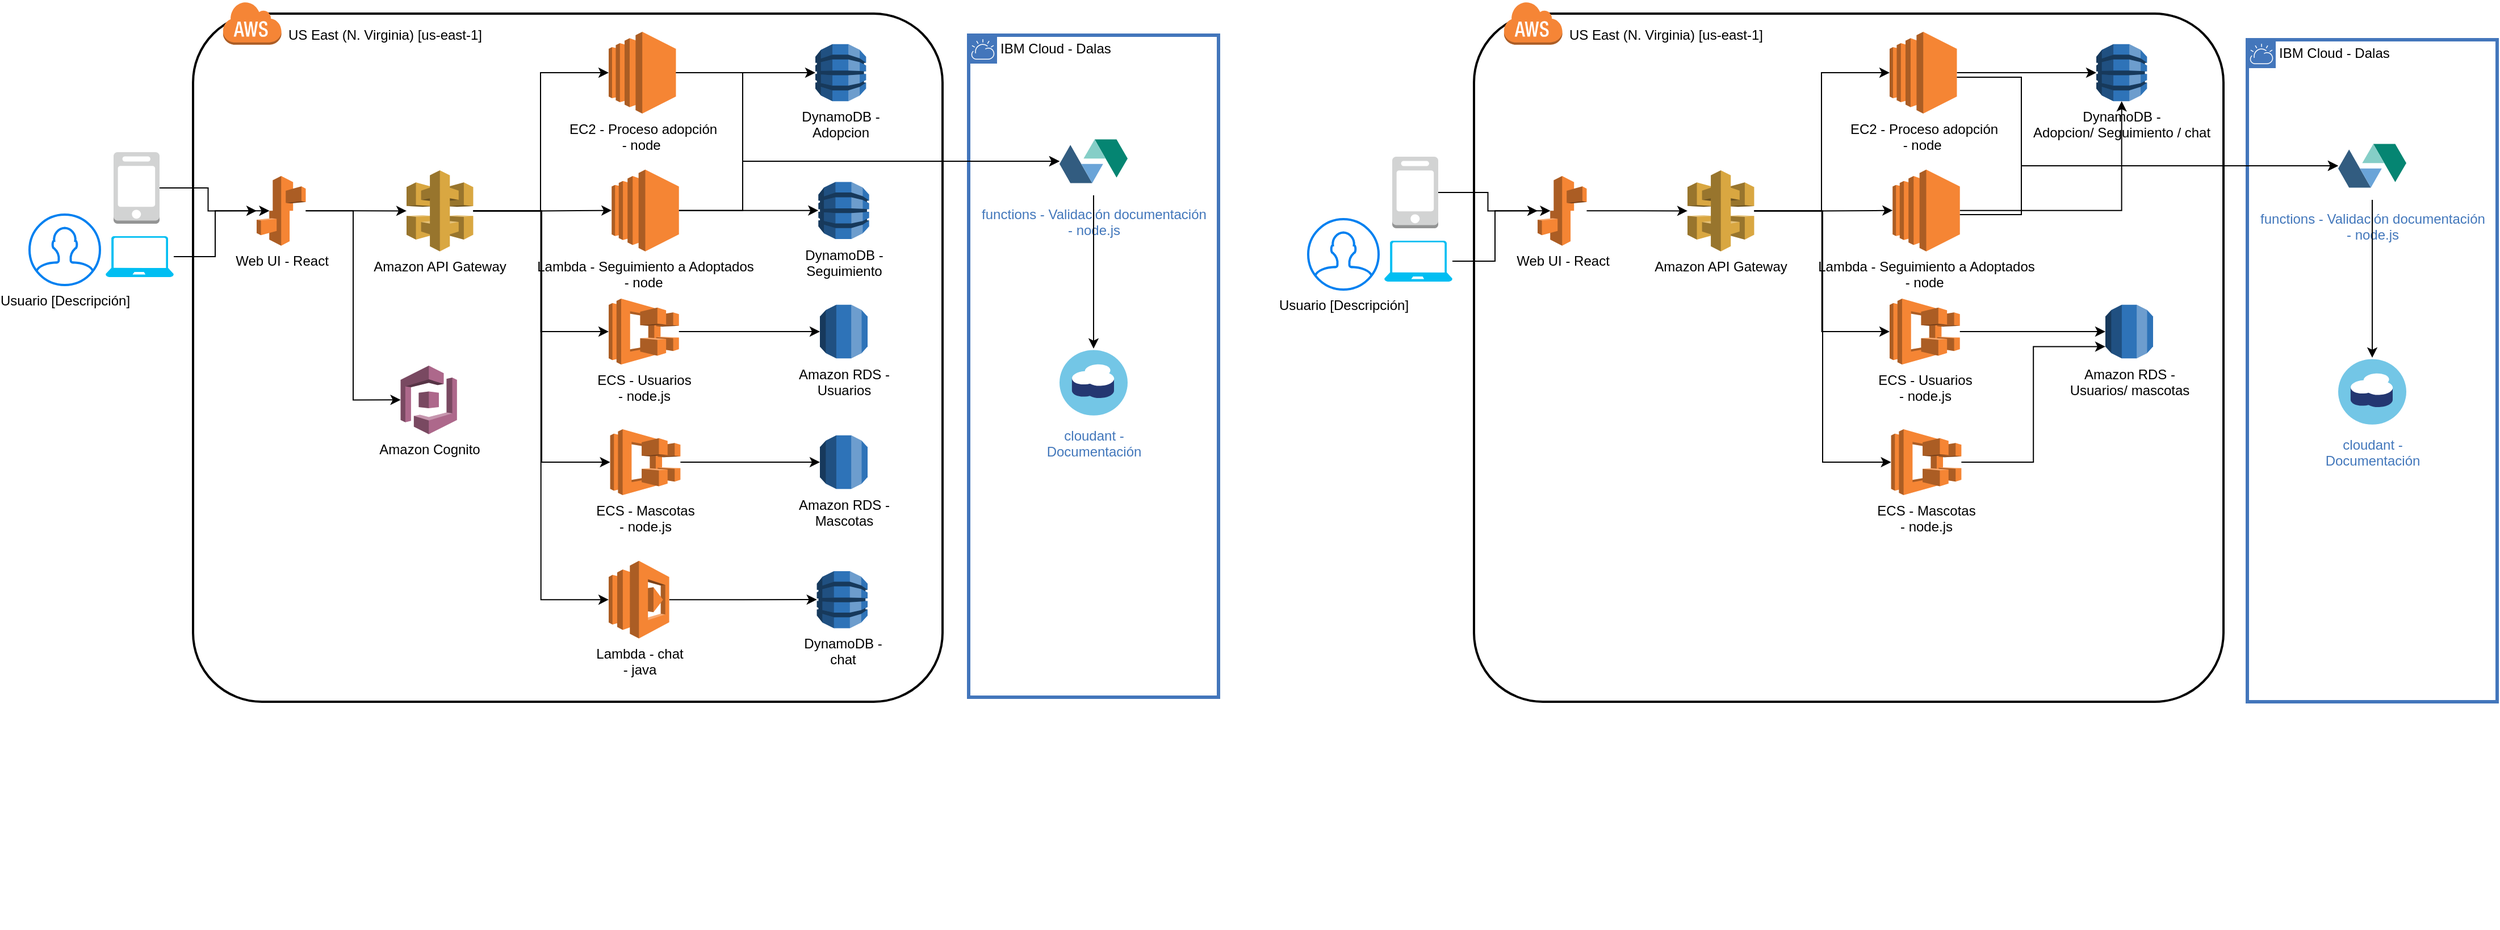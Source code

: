 <mxfile version="14.6.9" type="github">
  <diagram id="TSc8M2aQanpHi99RWJcm" name="Page-1">
    <mxGraphModel dx="1504" dy="682" grid="0" gridSize="10" guides="1" tooltips="1" connect="1" arrows="1" fold="1" page="1" pageScale="1" pageWidth="850" pageHeight="1100" math="0" shadow="0">
      <root>
        <mxCell id="0" />
        <mxCell id="1" parent="0" />
        <mxCell id="v8qC128liEodUwgJ5zLA-15" value="" style="group" parent="1" vertex="1" connectable="0">
          <mxGeometry x="185" y="39" width="660" height="817" as="geometry" />
        </mxCell>
        <mxCell id="v8qC128liEodUwgJ5zLA-13" value="" style="rounded=1;arcSize=10;dashed=0;fillColor=none;gradientColor=none;strokeWidth=2;" parent="v8qC128liEodUwgJ5zLA-15" vertex="1">
          <mxGeometry y="11" width="660" height="606" as="geometry" />
        </mxCell>
        <mxCell id="v8qC128liEodUwgJ5zLA-14" value="" style="dashed=0;html=1;shape=mxgraph.aws3.cloud;fillColor=#F58536;gradientColor=none;dashed=0;" parent="v8qC128liEodUwgJ5zLA-15" vertex="1">
          <mxGeometry x="26" width="51.82" height="38.35" as="geometry" />
        </mxCell>
        <mxCell id="v8qC128liEodUwgJ5zLA-16" value="US East (N. Virginia) [us-east-1]" style="text;whiteSpace=wrap;html=1;" parent="v8qC128liEodUwgJ5zLA-15" vertex="1">
          <mxGeometry x="81.822" y="15.765" width="219.197" height="28.153" as="geometry" />
        </mxCell>
        <mxCell id="v8qC128liEodUwgJ5zLA-21" value="DynamoDB - &lt;br&gt;chat" style="outlineConnect=0;dashed=0;verticalLabelPosition=bottom;verticalAlign=top;align=center;html=1;shape=mxgraph.aws3.dynamo_db;fillColor=#2E73B8;gradientColor=none;" parent="v8qC128liEodUwgJ5zLA-15" vertex="1">
          <mxGeometry x="549.337" y="501.948" width="44.684" height="50.274" as="geometry" />
        </mxCell>
        <mxCell id="v8qC128liEodUwgJ5zLA-22" value="Amazon RDS - &lt;br&gt;Usuarios" style="outlineConnect=0;dashed=0;verticalLabelPosition=bottom;verticalAlign=top;align=center;html=1;shape=mxgraph.aws3.rds;fillColor=#2E73B8;gradientColor=none;" parent="v8qC128liEodUwgJ5zLA-15" vertex="1">
          <mxGeometry x="552.007" y="267.373" width="42.009" height="47.258" as="geometry" />
        </mxCell>
        <mxCell id="v8qC128liEodUwgJ5zLA-44" style="edgeStyle=orthogonalEdgeStyle;rounded=0;orthogonalLoop=1;jettySize=auto;html=1;" parent="v8qC128liEodUwgJ5zLA-15" source="v8qC128liEodUwgJ5zLA-18" target="v8qC128liEodUwgJ5zLA-21" edge="1">
          <mxGeometry relative="1" as="geometry" />
        </mxCell>
        <mxCell id="v8qC128liEodUwgJ5zLA-18" value="Lambda - chat&lt;br&gt;- java" style="outlineConnect=0;dashed=0;verticalLabelPosition=bottom;verticalAlign=top;align=center;html=1;shape=mxgraph.aws3.lambda;fillColor=#F58534;gradientColor=none;" parent="v8qC128liEodUwgJ5zLA-15" vertex="1">
          <mxGeometry x="366.002" y="492.9" width="53.291" height="68.373" as="geometry" />
        </mxCell>
        <mxCell id="v8qC128liEodUwgJ5zLA-45" style="edgeStyle=orthogonalEdgeStyle;rounded=0;orthogonalLoop=1;jettySize=auto;html=1;entryX=0;entryY=0.5;entryDx=0;entryDy=0;entryPerimeter=0;" parent="v8qC128liEodUwgJ5zLA-15" source="v8qC128liEodUwgJ5zLA-20" target="v8qC128liEodUwgJ5zLA-18" edge="1">
          <mxGeometry relative="1" as="geometry" />
        </mxCell>
        <mxCell id="v8qC128liEodUwgJ5zLA-46" style="edgeStyle=orthogonalEdgeStyle;rounded=0;orthogonalLoop=1;jettySize=auto;html=1;entryX=0;entryY=0.5;entryDx=0;entryDy=0;entryPerimeter=0;" parent="v8qC128liEodUwgJ5zLA-15" source="v8qC128liEodUwgJ5zLA-20" target="v8qC128liEodUwgJ5zLA-34" edge="1">
          <mxGeometry relative="1" as="geometry" />
        </mxCell>
        <mxCell id="v8qC128liEodUwgJ5zLA-47" style="edgeStyle=orthogonalEdgeStyle;rounded=0;orthogonalLoop=1;jettySize=auto;html=1;entryX=0;entryY=0.5;entryDx=0;entryDy=0;entryPerimeter=0;" parent="v8qC128liEodUwgJ5zLA-15" source="v8qC128liEodUwgJ5zLA-20" target="v8qC128liEodUwgJ5zLA-43" edge="1">
          <mxGeometry relative="1" as="geometry">
            <Array as="points">
              <mxPoint x="306" y="185" />
              <mxPoint x="306" y="63" />
            </Array>
          </mxGeometry>
        </mxCell>
        <mxCell id="-8XbL1ZFzGYLxcRlFS9n-6" style="edgeStyle=orthogonalEdgeStyle;rounded=0;orthogonalLoop=1;jettySize=auto;html=1;entryX=0;entryY=0.5;entryDx=0;entryDy=0;entryPerimeter=0;" parent="v8qC128liEodUwgJ5zLA-15" source="v8qC128liEodUwgJ5zLA-20" target="-8XbL1ZFzGYLxcRlFS9n-1" edge="1">
          <mxGeometry relative="1" as="geometry" />
        </mxCell>
        <mxCell id="-8XbL1ZFzGYLxcRlFS9n-12" style="edgeStyle=orthogonalEdgeStyle;rounded=0;orthogonalLoop=1;jettySize=auto;html=1;entryX=0;entryY=0.5;entryDx=0;entryDy=0;entryPerimeter=0;" parent="v8qC128liEodUwgJ5zLA-15" source="v8qC128liEodUwgJ5zLA-20" target="-8XbL1ZFzGYLxcRlFS9n-8" edge="1">
          <mxGeometry relative="1" as="geometry">
            <Array as="points">
              <mxPoint x="307" y="185" />
              <mxPoint x="307" y="406" />
            </Array>
          </mxGeometry>
        </mxCell>
        <mxCell id="v8qC128liEodUwgJ5zLA-20" value="Amazon API Gateway" style="outlineConnect=0;dashed=0;verticalLabelPosition=bottom;verticalAlign=top;align=center;html=1;shape=mxgraph.aws3.api_gateway;fillColor=#D9A741;gradientColor=none;" parent="v8qC128liEodUwgJ5zLA-15" vertex="1">
          <mxGeometry x="187.997" y="148.971" width="58.721" height="71.389" as="geometry" />
        </mxCell>
        <mxCell id="v8qC128liEodUwgJ5zLA-19" value="Amazon Cognito" style="outlineConnect=0;dashed=0;verticalLabelPosition=bottom;verticalAlign=top;align=center;html=1;shape=mxgraph.aws3.cognito;fillColor=#AD688B;gradientColor=none;" parent="v8qC128liEodUwgJ5zLA-15" vertex="1">
          <mxGeometry x="182.786" y="320.997" width="49.631" height="60.329" as="geometry" />
        </mxCell>
        <mxCell id="v8qC128liEodUwgJ5zLA-48" style="edgeStyle=orthogonalEdgeStyle;rounded=0;orthogonalLoop=1;jettySize=auto;html=1;" parent="v8qC128liEodUwgJ5zLA-15" source="v8qC128liEodUwgJ5zLA-17" target="v8qC128liEodUwgJ5zLA-20" edge="1">
          <mxGeometry relative="1" as="geometry" />
        </mxCell>
        <mxCell id="v8qC128liEodUwgJ5zLA-54" style="edgeStyle=orthogonalEdgeStyle;rounded=0;orthogonalLoop=1;jettySize=auto;html=1;entryX=0;entryY=0.5;entryDx=0;entryDy=0;entryPerimeter=0;" parent="v8qC128liEodUwgJ5zLA-15" source="v8qC128liEodUwgJ5zLA-17" target="v8qC128liEodUwgJ5zLA-19" edge="1">
          <mxGeometry relative="1" as="geometry" />
        </mxCell>
        <mxCell id="v8qC128liEodUwgJ5zLA-17" value="Web UI - React" style="outlineConnect=0;dashed=0;verticalLabelPosition=bottom;verticalAlign=top;align=center;html=1;shape=mxgraph.aws3.elastic_beanstalk;fillColor=#F58534;gradientColor=none;" parent="v8qC128liEodUwgJ5zLA-15" vertex="1">
          <mxGeometry x="56.003" y="153.995" width="43.236" height="61.334" as="geometry" />
        </mxCell>
        <mxCell id="v8qC128liEodUwgJ5zLA-62" style="edgeStyle=orthogonalEdgeStyle;rounded=0;orthogonalLoop=1;jettySize=auto;html=1;entryX=0;entryY=0.5;entryDx=0;entryDy=0;entryPerimeter=0;" parent="v8qC128liEodUwgJ5zLA-15" source="v8qC128liEodUwgJ5zLA-34" target="v8qC128liEodUwgJ5zLA-22" edge="1">
          <mxGeometry relative="1" as="geometry" />
        </mxCell>
        <mxCell id="v8qC128liEodUwgJ5zLA-34" value="ECS - Usuarios&lt;br&gt;- node.js" style="outlineConnect=0;dashed=0;verticalLabelPosition=bottom;verticalAlign=top;align=center;html=1;shape=mxgraph.aws3.ecs;fillColor=#F58534;gradientColor=none;" parent="v8qC128liEodUwgJ5zLA-15" vertex="1">
          <mxGeometry x="366.0" y="262.0" width="61.87" height="58" as="geometry" />
        </mxCell>
        <mxCell id="v8qC128liEodUwgJ5zLA-64" style="edgeStyle=orthogonalEdgeStyle;rounded=0;orthogonalLoop=1;jettySize=auto;html=1;entryX=0;entryY=0.5;entryDx=0;entryDy=0;entryPerimeter=0;" parent="v8qC128liEodUwgJ5zLA-15" source="v8qC128liEodUwgJ5zLA-43" target="v8qC128liEodUwgJ5zLA-63" edge="1">
          <mxGeometry relative="1" as="geometry" />
        </mxCell>
        <mxCell id="v8qC128liEodUwgJ5zLA-43" value="EC2 - Proceso adopción&lt;br&gt;- node&amp;nbsp;" style="outlineConnect=0;dashed=0;verticalLabelPosition=bottom;verticalAlign=top;align=center;html=1;shape=mxgraph.aws3.ec2;fillColor=#F58534;gradientColor=none;dashPattern=1 1;" parent="v8qC128liEodUwgJ5zLA-15" vertex="1">
          <mxGeometry x="366" y="27" width="59.23" height="72" as="geometry" />
        </mxCell>
        <mxCell id="v8qC128liEodUwgJ5zLA-63" value="DynamoDB - &lt;br&gt;Adopcion" style="outlineConnect=0;dashed=0;verticalLabelPosition=bottom;verticalAlign=top;align=center;html=1;shape=mxgraph.aws3.dynamo_db;fillColor=#2E73B8;gradientColor=none;" parent="v8qC128liEodUwgJ5zLA-15" vertex="1">
          <mxGeometry x="547.997" y="37.868" width="44.684" height="50.274" as="geometry" />
        </mxCell>
        <mxCell id="-8XbL1ZFzGYLxcRlFS9n-5" style="edgeStyle=orthogonalEdgeStyle;rounded=0;orthogonalLoop=1;jettySize=auto;html=1;entryX=0;entryY=0.5;entryDx=0;entryDy=0;entryPerimeter=0;" parent="v8qC128liEodUwgJ5zLA-15" source="-8XbL1ZFzGYLxcRlFS9n-1" target="-8XbL1ZFzGYLxcRlFS9n-2" edge="1">
          <mxGeometry relative="1" as="geometry" />
        </mxCell>
        <mxCell id="-8XbL1ZFzGYLxcRlFS9n-1" value="Lambda - Seguimiento a Adoptados&lt;br&gt;- node&amp;nbsp;" style="outlineConnect=0;dashed=0;verticalLabelPosition=bottom;verticalAlign=top;align=center;html=1;shape=mxgraph.aws3.ec2;fillColor=#F58534;gradientColor=none;dashPattern=1 1;" parent="v8qC128liEodUwgJ5zLA-15" vertex="1">
          <mxGeometry x="368.64" y="148.36" width="59.23" height="72" as="geometry" />
        </mxCell>
        <mxCell id="-8XbL1ZFzGYLxcRlFS9n-2" value="DynamoDB - &lt;br&gt;Seguimiento" style="outlineConnect=0;dashed=0;verticalLabelPosition=bottom;verticalAlign=top;align=center;html=1;shape=mxgraph.aws3.dynamo_db;fillColor=#2E73B8;gradientColor=none;" parent="v8qC128liEodUwgJ5zLA-15" vertex="1">
          <mxGeometry x="550.667" y="159.228" width="44.684" height="50.274" as="geometry" />
        </mxCell>
        <mxCell id="-8XbL1ZFzGYLxcRlFS9n-11" style="edgeStyle=orthogonalEdgeStyle;rounded=0;orthogonalLoop=1;jettySize=auto;html=1;entryX=0;entryY=0.5;entryDx=0;entryDy=0;entryPerimeter=0;" parent="v8qC128liEodUwgJ5zLA-15" source="-8XbL1ZFzGYLxcRlFS9n-8" target="-8XbL1ZFzGYLxcRlFS9n-10" edge="1">
          <mxGeometry relative="1" as="geometry" />
        </mxCell>
        <mxCell id="-8XbL1ZFzGYLxcRlFS9n-8" value="ECS - Mascotas&lt;br&gt;- node.js" style="outlineConnect=0;dashed=0;verticalLabelPosition=bottom;verticalAlign=top;align=center;html=1;shape=mxgraph.aws3.ecs;fillColor=#F58534;gradientColor=none;" parent="v8qC128liEodUwgJ5zLA-15" vertex="1">
          <mxGeometry x="367.32" y="377.0" width="61.87" height="58" as="geometry" />
        </mxCell>
        <mxCell id="-8XbL1ZFzGYLxcRlFS9n-10" value="Amazon RDS - &lt;br&gt;Mascotas" style="outlineConnect=0;dashed=0;verticalLabelPosition=bottom;verticalAlign=top;align=center;html=1;shape=mxgraph.aws3.rds;fillColor=#2E73B8;gradientColor=none;" parent="v8qC128liEodUwgJ5zLA-15" vertex="1">
          <mxGeometry x="552.007" y="382.373" width="42.009" height="47.258" as="geometry" />
        </mxCell>
        <mxCell id="v8qC128liEodUwgJ5zLA-23" value="Usuario [Descripción]" style="html=1;verticalLabelPosition=bottom;align=center;labelBackgroundColor=#ffffff;verticalAlign=top;strokeWidth=2;strokeColor=#0080F0;shadow=0;dashed=0;shape=mxgraph.ios7.icons.user;" parent="1" vertex="1">
          <mxGeometry x="41" y="227" width="62" height="62" as="geometry" />
        </mxCell>
        <mxCell id="v8qC128liEodUwgJ5zLA-52" style="edgeStyle=orthogonalEdgeStyle;rounded=0;orthogonalLoop=1;jettySize=auto;html=1;entryX=0.26;entryY=0.5;entryDx=0;entryDy=0;entryPerimeter=0;" parent="1" source="v8qC128liEodUwgJ5zLA-49" target="v8qC128liEodUwgJ5zLA-17" edge="1">
          <mxGeometry relative="1" as="geometry" />
        </mxCell>
        <mxCell id="v8qC128liEodUwgJ5zLA-49" value="" style="outlineConnect=0;dashed=0;verticalLabelPosition=bottom;verticalAlign=top;align=center;html=1;shape=mxgraph.aws3.mobile_client;fillColor=#D2D3D3;gradientColor=none;dashPattern=1 1;" parent="1" vertex="1">
          <mxGeometry x="115" y="172" width="40.5" height="63" as="geometry" />
        </mxCell>
        <mxCell id="v8qC128liEodUwgJ5zLA-53" style="edgeStyle=orthogonalEdgeStyle;rounded=0;orthogonalLoop=1;jettySize=auto;html=1;" parent="1" source="v8qC128liEodUwgJ5zLA-50" target="v8qC128liEodUwgJ5zLA-17" edge="1">
          <mxGeometry relative="1" as="geometry" />
        </mxCell>
        <mxCell id="v8qC128liEodUwgJ5zLA-50" value="" style="verticalLabelPosition=bottom;html=1;verticalAlign=top;align=center;strokeColor=none;fillColor=#00BEF2;shape=mxgraph.azure.laptop;pointerEvents=1;dashed=1;dashPattern=1 1;" parent="1" vertex="1">
          <mxGeometry x="108" y="246" width="60" height="36" as="geometry" />
        </mxCell>
        <mxCell id="v8qC128liEodUwgJ5zLA-8" value="IBM Cloud - Dalas" style="shape=mxgraph.ibm.box;prType=cloud;fontStyle=0;verticalAlign=top;align=left;spacingLeft=32;spacingTop=4;fillColor=none;rounded=0;whiteSpace=wrap;html=1;strokeColor=#4376BB;strokeWidth=3;dashed=0;container=1;spacing=-4;collapsible=0;expand=0;recursiveResize=0;" parent="1" vertex="1">
          <mxGeometry x="868" y="69" width="220" height="583" as="geometry" />
        </mxCell>
        <mxCell id="v8qC128liEodUwgJ5zLA-55" value="functions - Validación documentación&lt;br&gt;- node.js" style="aspect=fixed;perimeter=ellipsePerimeter;html=1;align=center;shadow=0;dashed=0;fontColor=#4277BB;labelBackgroundColor=#ffffff;fontSize=12;spacingTop=3;image;image=img/lib/ibm/miscellaneous/openwhisk.svg;dashPattern=1 1;" parent="v8qC128liEodUwgJ5zLA-8" vertex="1">
          <mxGeometry x="80" y="81" width="60" height="60" as="geometry" />
        </mxCell>
        <mxCell id="v8qC128liEodUwgJ5zLA-58" value="cloudant - &lt;br&gt;Documentación" style="aspect=fixed;perimeter=ellipsePerimeter;html=1;align=center;shadow=0;dashed=0;fontColor=#4277BB;labelBackgroundColor=#ffffff;fontSize=12;spacingTop=3;image;image=img/lib/ibm/miscellaneous/cloudant.svg;dashPattern=1 1;" parent="v8qC128liEodUwgJ5zLA-8" vertex="1">
          <mxGeometry x="80" y="276" width="60" height="60" as="geometry" />
        </mxCell>
        <mxCell id="v8qC128liEodUwgJ5zLA-66" style="edgeStyle=orthogonalEdgeStyle;rounded=0;orthogonalLoop=1;jettySize=auto;html=1;" parent="v8qC128liEodUwgJ5zLA-8" source="v8qC128liEodUwgJ5zLA-55" target="v8qC128liEodUwgJ5zLA-58" edge="1">
          <mxGeometry relative="1" as="geometry" />
        </mxCell>
        <mxCell id="v8qC128liEodUwgJ5zLA-65" style="edgeStyle=orthogonalEdgeStyle;rounded=0;orthogonalLoop=1;jettySize=auto;html=1;entryX=0;entryY=0.5;entryDx=0;entryDy=0;" parent="1" source="v8qC128liEodUwgJ5zLA-43" target="v8qC128liEodUwgJ5zLA-55" edge="1">
          <mxGeometry relative="1" as="geometry">
            <Array as="points">
              <mxPoint x="669" y="102" />
              <mxPoint x="669" y="180" />
            </Array>
          </mxGeometry>
        </mxCell>
        <mxCell id="-8XbL1ZFzGYLxcRlFS9n-7" style="edgeStyle=orthogonalEdgeStyle;rounded=0;orthogonalLoop=1;jettySize=auto;html=1;" parent="1" source="-8XbL1ZFzGYLxcRlFS9n-1" target="v8qC128liEodUwgJ5zLA-55" edge="1">
          <mxGeometry relative="1" as="geometry">
            <Array as="points">
              <mxPoint x="669" y="223" />
              <mxPoint x="669" y="180" />
            </Array>
          </mxGeometry>
        </mxCell>
        <mxCell id="VYypd768on3l88U3lYdz-1" value="" style="group" vertex="1" connectable="0" parent="1">
          <mxGeometry x="1313" y="39" width="660" height="817" as="geometry" />
        </mxCell>
        <mxCell id="VYypd768on3l88U3lYdz-2" value="" style="rounded=1;arcSize=10;dashed=0;fillColor=none;gradientColor=none;strokeWidth=2;" vertex="1" parent="VYypd768on3l88U3lYdz-1">
          <mxGeometry y="11" width="660" height="606" as="geometry" />
        </mxCell>
        <mxCell id="VYypd768on3l88U3lYdz-3" value="" style="dashed=0;html=1;shape=mxgraph.aws3.cloud;fillColor=#F58536;gradientColor=none;dashed=0;" vertex="1" parent="VYypd768on3l88U3lYdz-1">
          <mxGeometry x="26" width="51.82" height="38.35" as="geometry" />
        </mxCell>
        <mxCell id="VYypd768on3l88U3lYdz-4" value="US East (N. Virginia) [us-east-1]" style="text;whiteSpace=wrap;html=1;" vertex="1" parent="VYypd768on3l88U3lYdz-1">
          <mxGeometry x="81.822" y="15.765" width="219.197" height="28.153" as="geometry" />
        </mxCell>
        <mxCell id="VYypd768on3l88U3lYdz-6" value="Amazon RDS - &lt;br&gt;Usuarios/ mascotas" style="outlineConnect=0;dashed=0;verticalLabelPosition=bottom;verticalAlign=top;align=center;html=1;shape=mxgraph.aws3.rds;fillColor=#2E73B8;gradientColor=none;" vertex="1" parent="VYypd768on3l88U3lYdz-1">
          <mxGeometry x="555.997" y="267.373" width="42.009" height="47.258" as="geometry" />
        </mxCell>
        <mxCell id="VYypd768on3l88U3lYdz-10" style="edgeStyle=orthogonalEdgeStyle;rounded=0;orthogonalLoop=1;jettySize=auto;html=1;entryX=0;entryY=0.5;entryDx=0;entryDy=0;entryPerimeter=0;" edge="1" parent="VYypd768on3l88U3lYdz-1" source="VYypd768on3l88U3lYdz-14" target="VYypd768on3l88U3lYdz-20">
          <mxGeometry relative="1" as="geometry" />
        </mxCell>
        <mxCell id="VYypd768on3l88U3lYdz-11" style="edgeStyle=orthogonalEdgeStyle;rounded=0;orthogonalLoop=1;jettySize=auto;html=1;entryX=0;entryY=0.5;entryDx=0;entryDy=0;entryPerimeter=0;" edge="1" parent="VYypd768on3l88U3lYdz-1" source="VYypd768on3l88U3lYdz-14" target="VYypd768on3l88U3lYdz-22">
          <mxGeometry relative="1" as="geometry">
            <Array as="points">
              <mxPoint x="306" y="185" />
              <mxPoint x="306" y="63" />
            </Array>
          </mxGeometry>
        </mxCell>
        <mxCell id="VYypd768on3l88U3lYdz-12" style="edgeStyle=orthogonalEdgeStyle;rounded=0;orthogonalLoop=1;jettySize=auto;html=1;entryX=0;entryY=0.5;entryDx=0;entryDy=0;entryPerimeter=0;" edge="1" parent="VYypd768on3l88U3lYdz-1" source="VYypd768on3l88U3lYdz-14" target="VYypd768on3l88U3lYdz-25">
          <mxGeometry relative="1" as="geometry" />
        </mxCell>
        <mxCell id="VYypd768on3l88U3lYdz-13" style="edgeStyle=orthogonalEdgeStyle;rounded=0;orthogonalLoop=1;jettySize=auto;html=1;entryX=0;entryY=0.5;entryDx=0;entryDy=0;entryPerimeter=0;" edge="1" parent="VYypd768on3l88U3lYdz-1" source="VYypd768on3l88U3lYdz-14" target="VYypd768on3l88U3lYdz-28">
          <mxGeometry relative="1" as="geometry">
            <Array as="points">
              <mxPoint x="307" y="185" />
              <mxPoint x="307" y="406" />
            </Array>
          </mxGeometry>
        </mxCell>
        <mxCell id="VYypd768on3l88U3lYdz-14" value="Amazon API Gateway" style="outlineConnect=0;dashed=0;verticalLabelPosition=bottom;verticalAlign=top;align=center;html=1;shape=mxgraph.aws3.api_gateway;fillColor=#D9A741;gradientColor=none;" vertex="1" parent="VYypd768on3l88U3lYdz-1">
          <mxGeometry x="187.997" y="148.971" width="58.721" height="71.389" as="geometry" />
        </mxCell>
        <mxCell id="VYypd768on3l88U3lYdz-16" style="edgeStyle=orthogonalEdgeStyle;rounded=0;orthogonalLoop=1;jettySize=auto;html=1;" edge="1" parent="VYypd768on3l88U3lYdz-1" source="VYypd768on3l88U3lYdz-18" target="VYypd768on3l88U3lYdz-14">
          <mxGeometry relative="1" as="geometry" />
        </mxCell>
        <mxCell id="VYypd768on3l88U3lYdz-18" value="Web UI - React" style="outlineConnect=0;dashed=0;verticalLabelPosition=bottom;verticalAlign=top;align=center;html=1;shape=mxgraph.aws3.elastic_beanstalk;fillColor=#F58534;gradientColor=none;" vertex="1" parent="VYypd768on3l88U3lYdz-1">
          <mxGeometry x="56.003" y="153.995" width="43.236" height="61.334" as="geometry" />
        </mxCell>
        <mxCell id="VYypd768on3l88U3lYdz-19" style="edgeStyle=orthogonalEdgeStyle;rounded=0;orthogonalLoop=1;jettySize=auto;html=1;entryX=0;entryY=0.5;entryDx=0;entryDy=0;entryPerimeter=0;" edge="1" parent="VYypd768on3l88U3lYdz-1" source="VYypd768on3l88U3lYdz-20" target="VYypd768on3l88U3lYdz-6">
          <mxGeometry relative="1" as="geometry" />
        </mxCell>
        <mxCell id="VYypd768on3l88U3lYdz-20" value="ECS - Usuarios&lt;br&gt;- node.js" style="outlineConnect=0;dashed=0;verticalLabelPosition=bottom;verticalAlign=top;align=center;html=1;shape=mxgraph.aws3.ecs;fillColor=#F58534;gradientColor=none;" vertex="1" parent="VYypd768on3l88U3lYdz-1">
          <mxGeometry x="366.0" y="262.0" width="61.87" height="58" as="geometry" />
        </mxCell>
        <mxCell id="VYypd768on3l88U3lYdz-21" style="edgeStyle=orthogonalEdgeStyle;rounded=0;orthogonalLoop=1;jettySize=auto;html=1;entryX=0;entryY=0.5;entryDx=0;entryDy=0;entryPerimeter=0;" edge="1" parent="VYypd768on3l88U3lYdz-1" source="VYypd768on3l88U3lYdz-22" target="VYypd768on3l88U3lYdz-23">
          <mxGeometry relative="1" as="geometry" />
        </mxCell>
        <mxCell id="VYypd768on3l88U3lYdz-22" value="EC2 - Proceso adopción&lt;br&gt;- node&amp;nbsp;" style="outlineConnect=0;dashed=0;verticalLabelPosition=bottom;verticalAlign=top;align=center;html=1;shape=mxgraph.aws3.ec2;fillColor=#F58534;gradientColor=none;dashPattern=1 1;" vertex="1" parent="VYypd768on3l88U3lYdz-1">
          <mxGeometry x="366" y="27" width="59.23" height="72" as="geometry" />
        </mxCell>
        <mxCell id="VYypd768on3l88U3lYdz-23" value="DynamoDB - &lt;br&gt;Adopcion/ Seguimiento / chat" style="outlineConnect=0;dashed=0;verticalLabelPosition=bottom;verticalAlign=top;align=center;html=1;shape=mxgraph.aws3.dynamo_db;fillColor=#2E73B8;gradientColor=none;" vertex="1" parent="VYypd768on3l88U3lYdz-1">
          <mxGeometry x="547.997" y="37.868" width="44.684" height="50.274" as="geometry" />
        </mxCell>
        <mxCell id="VYypd768on3l88U3lYdz-24" style="edgeStyle=orthogonalEdgeStyle;rounded=0;orthogonalLoop=1;jettySize=auto;html=1;entryX=0.5;entryY=1;entryDx=0;entryDy=0;entryPerimeter=0;" edge="1" parent="VYypd768on3l88U3lYdz-1" source="VYypd768on3l88U3lYdz-25" target="VYypd768on3l88U3lYdz-23">
          <mxGeometry relative="1" as="geometry">
            <mxPoint x="550.667" y="184.365" as="targetPoint" />
          </mxGeometry>
        </mxCell>
        <mxCell id="VYypd768on3l88U3lYdz-25" value="Lambda - Seguimiento a Adoptados&lt;br&gt;- node&amp;nbsp;" style="outlineConnect=0;dashed=0;verticalLabelPosition=bottom;verticalAlign=top;align=center;html=1;shape=mxgraph.aws3.ec2;fillColor=#F58534;gradientColor=none;dashPattern=1 1;" vertex="1" parent="VYypd768on3l88U3lYdz-1">
          <mxGeometry x="368.64" y="148.36" width="59.23" height="72" as="geometry" />
        </mxCell>
        <mxCell id="VYypd768on3l88U3lYdz-27" style="edgeStyle=orthogonalEdgeStyle;rounded=0;orthogonalLoop=1;jettySize=auto;html=1;entryX=0;entryY=0.78;entryDx=0;entryDy=0;entryPerimeter=0;" edge="1" parent="VYypd768on3l88U3lYdz-1" source="VYypd768on3l88U3lYdz-28" target="VYypd768on3l88U3lYdz-6">
          <mxGeometry relative="1" as="geometry">
            <mxPoint x="594.017" y="406.002" as="targetPoint" />
          </mxGeometry>
        </mxCell>
        <mxCell id="VYypd768on3l88U3lYdz-28" value="ECS - Mascotas&lt;br&gt;- node.js" style="outlineConnect=0;dashed=0;verticalLabelPosition=bottom;verticalAlign=top;align=center;html=1;shape=mxgraph.aws3.ecs;fillColor=#F58534;gradientColor=none;" vertex="1" parent="VYypd768on3l88U3lYdz-1">
          <mxGeometry x="367.32" y="377.0" width="61.87" height="58" as="geometry" />
        </mxCell>
        <mxCell id="VYypd768on3l88U3lYdz-30" value="Usuario [Descripción]" style="html=1;verticalLabelPosition=bottom;align=center;labelBackgroundColor=#ffffff;verticalAlign=top;strokeWidth=2;strokeColor=#0080F0;shadow=0;dashed=0;shape=mxgraph.ios7.icons.user;" vertex="1" parent="1">
          <mxGeometry x="1167" y="231" width="62" height="62" as="geometry" />
        </mxCell>
        <mxCell id="VYypd768on3l88U3lYdz-31" style="edgeStyle=orthogonalEdgeStyle;rounded=0;orthogonalLoop=1;jettySize=auto;html=1;entryX=0.26;entryY=0.5;entryDx=0;entryDy=0;entryPerimeter=0;" edge="1" parent="1" source="VYypd768on3l88U3lYdz-32" target="VYypd768on3l88U3lYdz-18">
          <mxGeometry relative="1" as="geometry" />
        </mxCell>
        <mxCell id="VYypd768on3l88U3lYdz-32" value="" style="outlineConnect=0;dashed=0;verticalLabelPosition=bottom;verticalAlign=top;align=center;html=1;shape=mxgraph.aws3.mobile_client;fillColor=#D2D3D3;gradientColor=none;dashPattern=1 1;" vertex="1" parent="1">
          <mxGeometry x="1241" y="176" width="40.5" height="63" as="geometry" />
        </mxCell>
        <mxCell id="VYypd768on3l88U3lYdz-33" style="edgeStyle=orthogonalEdgeStyle;rounded=0;orthogonalLoop=1;jettySize=auto;html=1;" edge="1" parent="1" source="VYypd768on3l88U3lYdz-34" target="VYypd768on3l88U3lYdz-18">
          <mxGeometry relative="1" as="geometry" />
        </mxCell>
        <mxCell id="VYypd768on3l88U3lYdz-34" value="" style="verticalLabelPosition=bottom;html=1;verticalAlign=top;align=center;strokeColor=none;fillColor=#00BEF2;shape=mxgraph.azure.laptop;pointerEvents=1;dashed=1;dashPattern=1 1;" vertex="1" parent="1">
          <mxGeometry x="1234" y="250" width="60" height="36" as="geometry" />
        </mxCell>
        <mxCell id="VYypd768on3l88U3lYdz-35" value="IBM Cloud - Dalas" style="shape=mxgraph.ibm.box;prType=cloud;fontStyle=0;verticalAlign=top;align=left;spacingLeft=32;spacingTop=4;fillColor=none;rounded=0;whiteSpace=wrap;html=1;strokeColor=#4376BB;strokeWidth=3;dashed=0;container=1;spacing=-4;collapsible=0;expand=0;recursiveResize=0;" vertex="1" parent="1">
          <mxGeometry x="1994" y="73" width="220" height="583" as="geometry" />
        </mxCell>
        <mxCell id="VYypd768on3l88U3lYdz-36" value="functions - Validación documentación&lt;br&gt;- node.js" style="aspect=fixed;perimeter=ellipsePerimeter;html=1;align=center;shadow=0;dashed=0;fontColor=#4277BB;labelBackgroundColor=#ffffff;fontSize=12;spacingTop=3;image;image=img/lib/ibm/miscellaneous/openwhisk.svg;dashPattern=1 1;" vertex="1" parent="VYypd768on3l88U3lYdz-35">
          <mxGeometry x="80" y="81" width="60" height="60" as="geometry" />
        </mxCell>
        <mxCell id="VYypd768on3l88U3lYdz-37" value="cloudant - &lt;br&gt;Documentación" style="aspect=fixed;perimeter=ellipsePerimeter;html=1;align=center;shadow=0;dashed=0;fontColor=#4277BB;labelBackgroundColor=#ffffff;fontSize=12;spacingTop=3;image;image=img/lib/ibm/miscellaneous/cloudant.svg;dashPattern=1 1;" vertex="1" parent="VYypd768on3l88U3lYdz-35">
          <mxGeometry x="80" y="280" width="60" height="60" as="geometry" />
        </mxCell>
        <mxCell id="VYypd768on3l88U3lYdz-38" style="edgeStyle=orthogonalEdgeStyle;rounded=0;orthogonalLoop=1;jettySize=auto;html=1;" edge="1" parent="VYypd768on3l88U3lYdz-35" source="VYypd768on3l88U3lYdz-36" target="VYypd768on3l88U3lYdz-37">
          <mxGeometry relative="1" as="geometry" />
        </mxCell>
        <mxCell id="VYypd768on3l88U3lYdz-39" style="edgeStyle=orthogonalEdgeStyle;rounded=0;orthogonalLoop=1;jettySize=auto;html=1;entryX=0;entryY=0.5;entryDx=0;entryDy=0;" edge="1" parent="1" source="VYypd768on3l88U3lYdz-22" target="VYypd768on3l88U3lYdz-36">
          <mxGeometry relative="1" as="geometry">
            <Array as="points">
              <mxPoint x="1795" y="106" />
              <mxPoint x="1795" y="184" />
            </Array>
          </mxGeometry>
        </mxCell>
        <mxCell id="VYypd768on3l88U3lYdz-40" style="edgeStyle=orthogonalEdgeStyle;rounded=0;orthogonalLoop=1;jettySize=auto;html=1;" edge="1" parent="1" source="VYypd768on3l88U3lYdz-25" target="VYypd768on3l88U3lYdz-36">
          <mxGeometry relative="1" as="geometry">
            <Array as="points">
              <mxPoint x="1795" y="227" />
              <mxPoint x="1795" y="184" />
            </Array>
          </mxGeometry>
        </mxCell>
      </root>
    </mxGraphModel>
  </diagram>
</mxfile>
